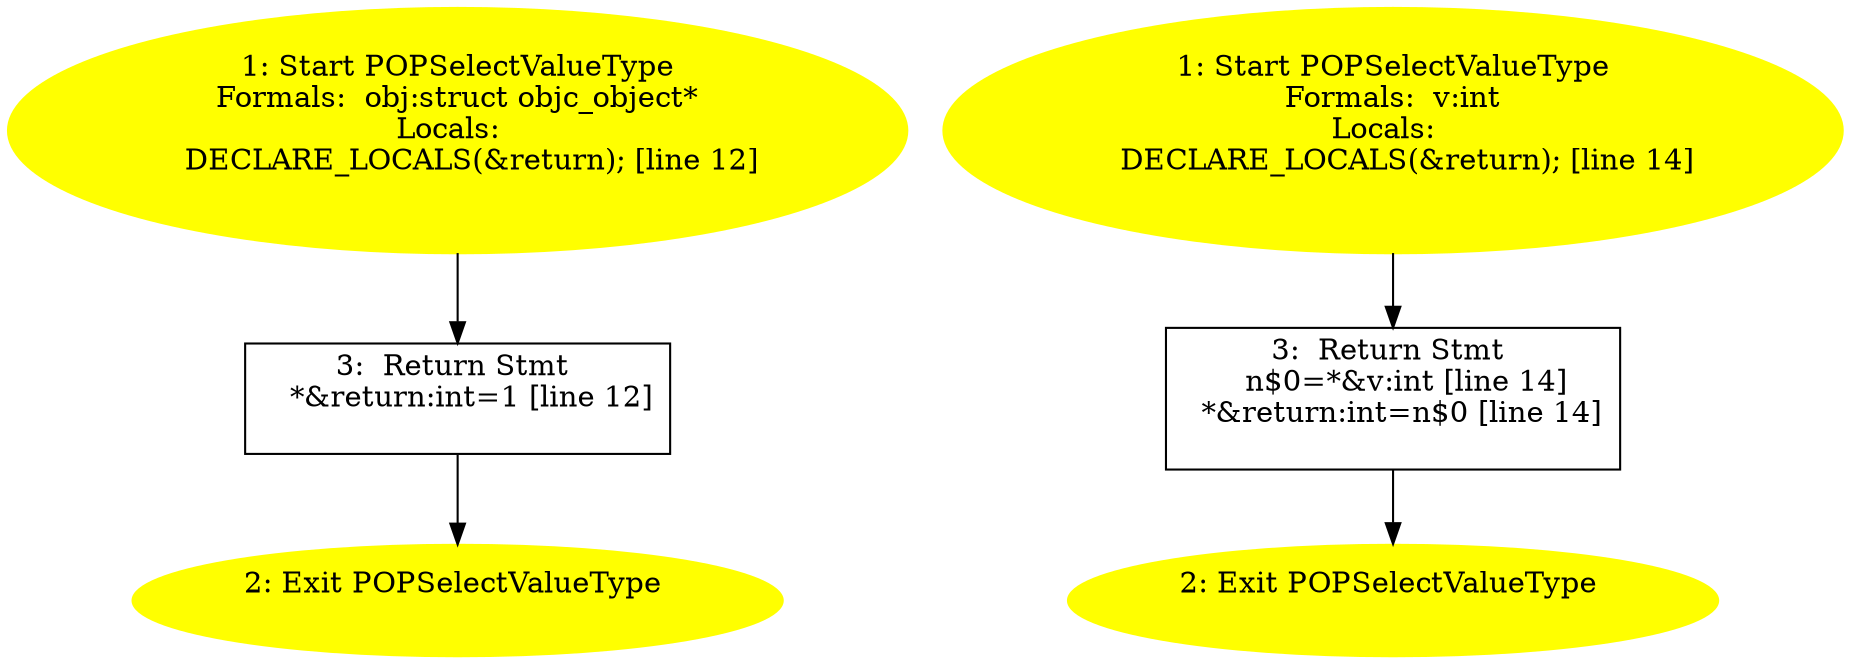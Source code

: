 /* @generated */
digraph iCFG {
"POPSelectValueType{d41d8cd98f00b204e9800998ecf8427e_Z18POPSelectValueTypeP11objc_object}.7b50bacad47a20599da808a6b558149f_1" [label="1: Start POPSelectValueType\nFormals:  obj:struct objc_object*\nLocals:  \n   DECLARE_LOCALS(&return); [line 12]\n " color=yellow style=filled]
	

	 "POPSelectValueType{d41d8cd98f00b204e9800998ecf8427e_Z18POPSelectValueTypeP11objc_object}.7b50bacad47a20599da808a6b558149f_1" -> "POPSelectValueType{d41d8cd98f00b204e9800998ecf8427e_Z18POPSelectValueTypeP11objc_object}.7b50bacad47a20599da808a6b558149f_3" ;
"POPSelectValueType{d41d8cd98f00b204e9800998ecf8427e_Z18POPSelectValueTypeP11objc_object}.7b50bacad47a20599da808a6b558149f_2" [label="2: Exit POPSelectValueType \n  " color=yellow style=filled]
	

"POPSelectValueType{d41d8cd98f00b204e9800998ecf8427e_Z18POPSelectValueTypeP11objc_object}.7b50bacad47a20599da808a6b558149f_3" [label="3:  Return Stmt \n   *&return:int=1 [line 12]\n " shape="box"]
	

	 "POPSelectValueType{d41d8cd98f00b204e9800998ecf8427e_Z18POPSelectValueTypeP11objc_object}.7b50bacad47a20599da808a6b558149f_3" -> "POPSelectValueType{d41d8cd98f00b204e9800998ecf8427e_Z18POPSelectValueTypeP11objc_object}.7b50bacad47a20599da808a6b558149f_2" ;
"POPSelectValueType{d41d8cd98f00b204e9800998ecf8427e_Z18POPSelectValueTypei}.74fda24250dad7a73d1693fa50769eaa_1" [label="1: Start POPSelectValueType\nFormals:  v:int\nLocals:  \n   DECLARE_LOCALS(&return); [line 14]\n " color=yellow style=filled]
	

	 "POPSelectValueType{d41d8cd98f00b204e9800998ecf8427e_Z18POPSelectValueTypei}.74fda24250dad7a73d1693fa50769eaa_1" -> "POPSelectValueType{d41d8cd98f00b204e9800998ecf8427e_Z18POPSelectValueTypei}.74fda24250dad7a73d1693fa50769eaa_3" ;
"POPSelectValueType{d41d8cd98f00b204e9800998ecf8427e_Z18POPSelectValueTypei}.74fda24250dad7a73d1693fa50769eaa_2" [label="2: Exit POPSelectValueType \n  " color=yellow style=filled]
	

"POPSelectValueType{d41d8cd98f00b204e9800998ecf8427e_Z18POPSelectValueTypei}.74fda24250dad7a73d1693fa50769eaa_3" [label="3:  Return Stmt \n   n$0=*&v:int [line 14]\n  *&return:int=n$0 [line 14]\n " shape="box"]
	

	 "POPSelectValueType{d41d8cd98f00b204e9800998ecf8427e_Z18POPSelectValueTypei}.74fda24250dad7a73d1693fa50769eaa_3" -> "POPSelectValueType{d41d8cd98f00b204e9800998ecf8427e_Z18POPSelectValueTypei}.74fda24250dad7a73d1693fa50769eaa_2" ;
}
